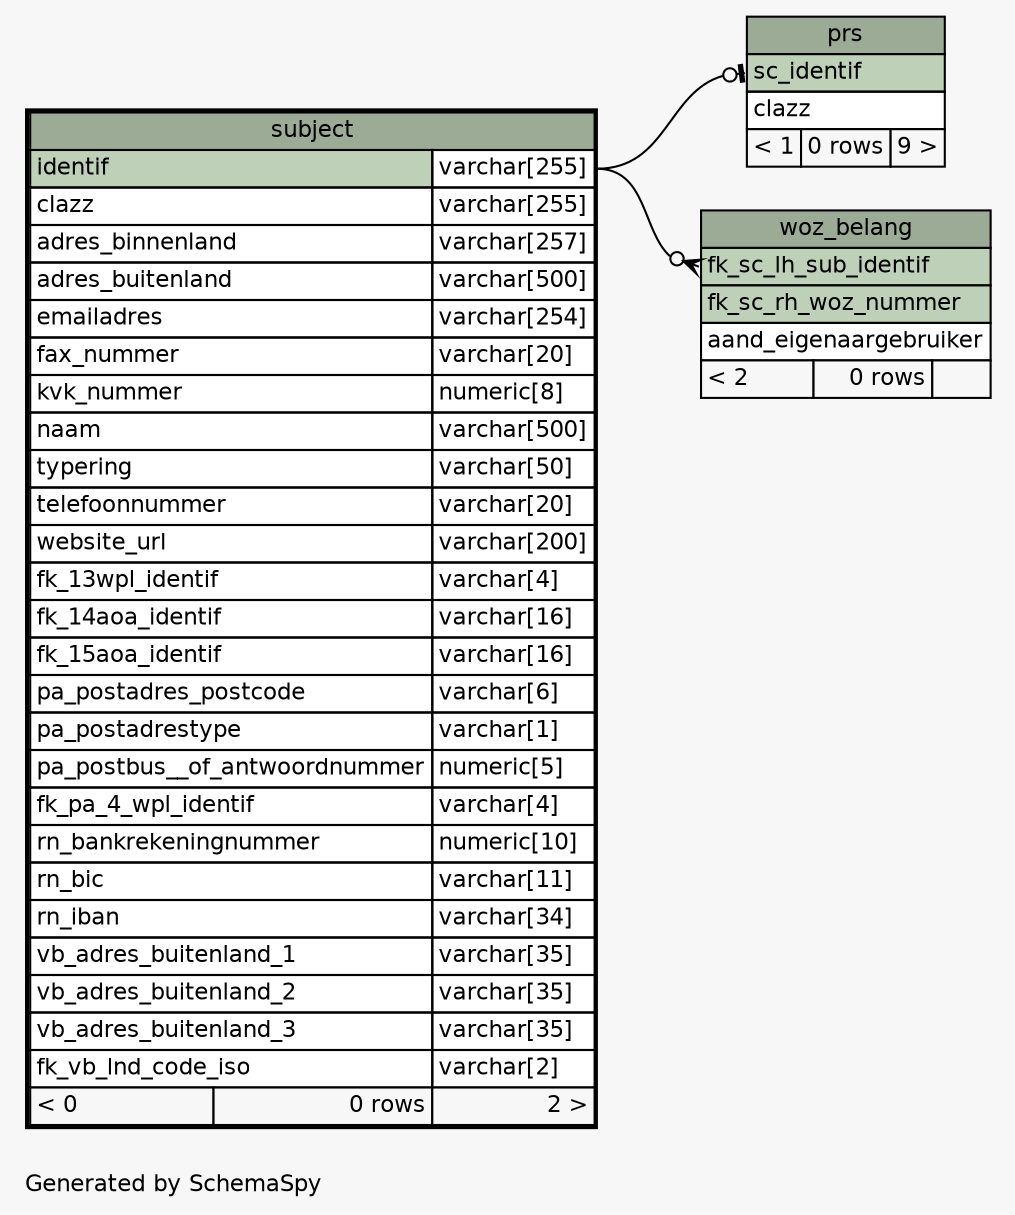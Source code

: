 // dot 2.43.0 on Linux 6.5.0-15-generic
// SchemaSpy rev Unknown
digraph "oneDegreeRelationshipsDiagram" {
  graph [
    rankdir="RL"
    bgcolor="#f7f7f7"
    label="\nGenerated by SchemaSpy"
    labeljust="l"
    nodesep="0.18"
    ranksep="0.46"
    fontname="Helvetica"
    fontsize="11"
  ];
  node [
    fontname="Helvetica"
    fontsize="11"
    shape="plaintext"
  ];
  edge [
    arrowsize="0.8"
  ];
  "prs":"sc_identif":w -> "subject":"identif.type":e [arrowhead=none dir=back arrowtail=teeodot];
  "woz_belang":"fk_sc_lh_sub_identif":w -> "subject":"identif.type":e [arrowhead=none dir=back arrowtail=crowodot];
  "prs" [
    label=<
    <TABLE BORDER="0" CELLBORDER="1" CELLSPACING="0" BGCOLOR="#ffffff">
      <TR><TD COLSPAN="3" BGCOLOR="#9bab96" ALIGN="CENTER">prs</TD></TR>
      <TR><TD PORT="sc_identif" COLSPAN="3" BGCOLOR="#bed1b8" ALIGN="LEFT">sc_identif</TD></TR>
      <TR><TD PORT="clazz" COLSPAN="3" ALIGN="LEFT">clazz</TD></TR>
      <TR><TD ALIGN="LEFT" BGCOLOR="#f7f7f7">&lt; 1</TD><TD ALIGN="RIGHT" BGCOLOR="#f7f7f7">0 rows</TD><TD ALIGN="RIGHT" BGCOLOR="#f7f7f7">9 &gt;</TD></TR>
    </TABLE>>
    URL="prs.html"
    tooltip="prs"
  ];
  "subject" [
    label=<
    <TABLE BORDER="2" CELLBORDER="1" CELLSPACING="0" BGCOLOR="#ffffff">
      <TR><TD COLSPAN="3" BGCOLOR="#9bab96" ALIGN="CENTER">subject</TD></TR>
      <TR><TD PORT="identif" COLSPAN="2" BGCOLOR="#bed1b8" ALIGN="LEFT">identif</TD><TD PORT="identif.type" ALIGN="LEFT">varchar[255]</TD></TR>
      <TR><TD PORT="clazz" COLSPAN="2" ALIGN="LEFT">clazz</TD><TD PORT="clazz.type" ALIGN="LEFT">varchar[255]</TD></TR>
      <TR><TD PORT="adres_binnenland" COLSPAN="2" ALIGN="LEFT">adres_binnenland</TD><TD PORT="adres_binnenland.type" ALIGN="LEFT">varchar[257]</TD></TR>
      <TR><TD PORT="adres_buitenland" COLSPAN="2" ALIGN="LEFT">adres_buitenland</TD><TD PORT="adres_buitenland.type" ALIGN="LEFT">varchar[500]</TD></TR>
      <TR><TD PORT="emailadres" COLSPAN="2" ALIGN="LEFT">emailadres</TD><TD PORT="emailadres.type" ALIGN="LEFT">varchar[254]</TD></TR>
      <TR><TD PORT="fax_nummer" COLSPAN="2" ALIGN="LEFT">fax_nummer</TD><TD PORT="fax_nummer.type" ALIGN="LEFT">varchar[20]</TD></TR>
      <TR><TD PORT="kvk_nummer" COLSPAN="2" ALIGN="LEFT">kvk_nummer</TD><TD PORT="kvk_nummer.type" ALIGN="LEFT">numeric[8]</TD></TR>
      <TR><TD PORT="naam" COLSPAN="2" ALIGN="LEFT">naam</TD><TD PORT="naam.type" ALIGN="LEFT">varchar[500]</TD></TR>
      <TR><TD PORT="typering" COLSPAN="2" ALIGN="LEFT">typering</TD><TD PORT="typering.type" ALIGN="LEFT">varchar[50]</TD></TR>
      <TR><TD PORT="telefoonnummer" COLSPAN="2" ALIGN="LEFT">telefoonnummer</TD><TD PORT="telefoonnummer.type" ALIGN="LEFT">varchar[20]</TD></TR>
      <TR><TD PORT="website_url" COLSPAN="2" ALIGN="LEFT">website_url</TD><TD PORT="website_url.type" ALIGN="LEFT">varchar[200]</TD></TR>
      <TR><TD PORT="fk_13wpl_identif" COLSPAN="2" ALIGN="LEFT">fk_13wpl_identif</TD><TD PORT="fk_13wpl_identif.type" ALIGN="LEFT">varchar[4]</TD></TR>
      <TR><TD PORT="fk_14aoa_identif" COLSPAN="2" ALIGN="LEFT">fk_14aoa_identif</TD><TD PORT="fk_14aoa_identif.type" ALIGN="LEFT">varchar[16]</TD></TR>
      <TR><TD PORT="fk_15aoa_identif" COLSPAN="2" ALIGN="LEFT">fk_15aoa_identif</TD><TD PORT="fk_15aoa_identif.type" ALIGN="LEFT">varchar[16]</TD></TR>
      <TR><TD PORT="pa_postadres_postcode" COLSPAN="2" ALIGN="LEFT">pa_postadres_postcode</TD><TD PORT="pa_postadres_postcode.type" ALIGN="LEFT">varchar[6]</TD></TR>
      <TR><TD PORT="pa_postadrestype" COLSPAN="2" ALIGN="LEFT">pa_postadrestype</TD><TD PORT="pa_postadrestype.type" ALIGN="LEFT">varchar[1]</TD></TR>
      <TR><TD PORT="pa_postbus__of_antwoordnummer" COLSPAN="2" ALIGN="LEFT">pa_postbus__of_antwoordnummer</TD><TD PORT="pa_postbus__of_antwoordnummer.type" ALIGN="LEFT">numeric[5]</TD></TR>
      <TR><TD PORT="fk_pa_4_wpl_identif" COLSPAN="2" ALIGN="LEFT">fk_pa_4_wpl_identif</TD><TD PORT="fk_pa_4_wpl_identif.type" ALIGN="LEFT">varchar[4]</TD></TR>
      <TR><TD PORT="rn_bankrekeningnummer" COLSPAN="2" ALIGN="LEFT">rn_bankrekeningnummer</TD><TD PORT="rn_bankrekeningnummer.type" ALIGN="LEFT">numeric[10]</TD></TR>
      <TR><TD PORT="rn_bic" COLSPAN="2" ALIGN="LEFT">rn_bic</TD><TD PORT="rn_bic.type" ALIGN="LEFT">varchar[11]</TD></TR>
      <TR><TD PORT="rn_iban" COLSPAN="2" ALIGN="LEFT">rn_iban</TD><TD PORT="rn_iban.type" ALIGN="LEFT">varchar[34]</TD></TR>
      <TR><TD PORT="vb_adres_buitenland_1" COLSPAN="2" ALIGN="LEFT">vb_adres_buitenland_1</TD><TD PORT="vb_adres_buitenland_1.type" ALIGN="LEFT">varchar[35]</TD></TR>
      <TR><TD PORT="vb_adres_buitenland_2" COLSPAN="2" ALIGN="LEFT">vb_adres_buitenland_2</TD><TD PORT="vb_adres_buitenland_2.type" ALIGN="LEFT">varchar[35]</TD></TR>
      <TR><TD PORT="vb_adres_buitenland_3" COLSPAN="2" ALIGN="LEFT">vb_adres_buitenland_3</TD><TD PORT="vb_adres_buitenland_3.type" ALIGN="LEFT">varchar[35]</TD></TR>
      <TR><TD PORT="fk_vb_lnd_code_iso" COLSPAN="2" ALIGN="LEFT">fk_vb_lnd_code_iso</TD><TD PORT="fk_vb_lnd_code_iso.type" ALIGN="LEFT">varchar[2]</TD></TR>
      <TR><TD ALIGN="LEFT" BGCOLOR="#f7f7f7">&lt; 0</TD><TD ALIGN="RIGHT" BGCOLOR="#f7f7f7">0 rows</TD><TD ALIGN="RIGHT" BGCOLOR="#f7f7f7">2 &gt;</TD></TR>
    </TABLE>>
    URL="subject.html"
    tooltip="subject"
  ];
  "woz_belang" [
    label=<
    <TABLE BORDER="0" CELLBORDER="1" CELLSPACING="0" BGCOLOR="#ffffff">
      <TR><TD COLSPAN="3" BGCOLOR="#9bab96" ALIGN="CENTER">woz_belang</TD></TR>
      <TR><TD PORT="fk_sc_lh_sub_identif" COLSPAN="3" BGCOLOR="#bed1b8" ALIGN="LEFT">fk_sc_lh_sub_identif</TD></TR>
      <TR><TD PORT="fk_sc_rh_woz_nummer" COLSPAN="3" BGCOLOR="#bed1b8" ALIGN="LEFT">fk_sc_rh_woz_nummer</TD></TR>
      <TR><TD PORT="aand_eigenaargebruiker" COLSPAN="3" ALIGN="LEFT">aand_eigenaargebruiker</TD></TR>
      <TR><TD ALIGN="LEFT" BGCOLOR="#f7f7f7">&lt; 2</TD><TD ALIGN="RIGHT" BGCOLOR="#f7f7f7">0 rows</TD><TD ALIGN="RIGHT" BGCOLOR="#f7f7f7">  </TD></TR>
    </TABLE>>
    URL="woz_belang.html"
    tooltip="woz_belang"
  ];
}
